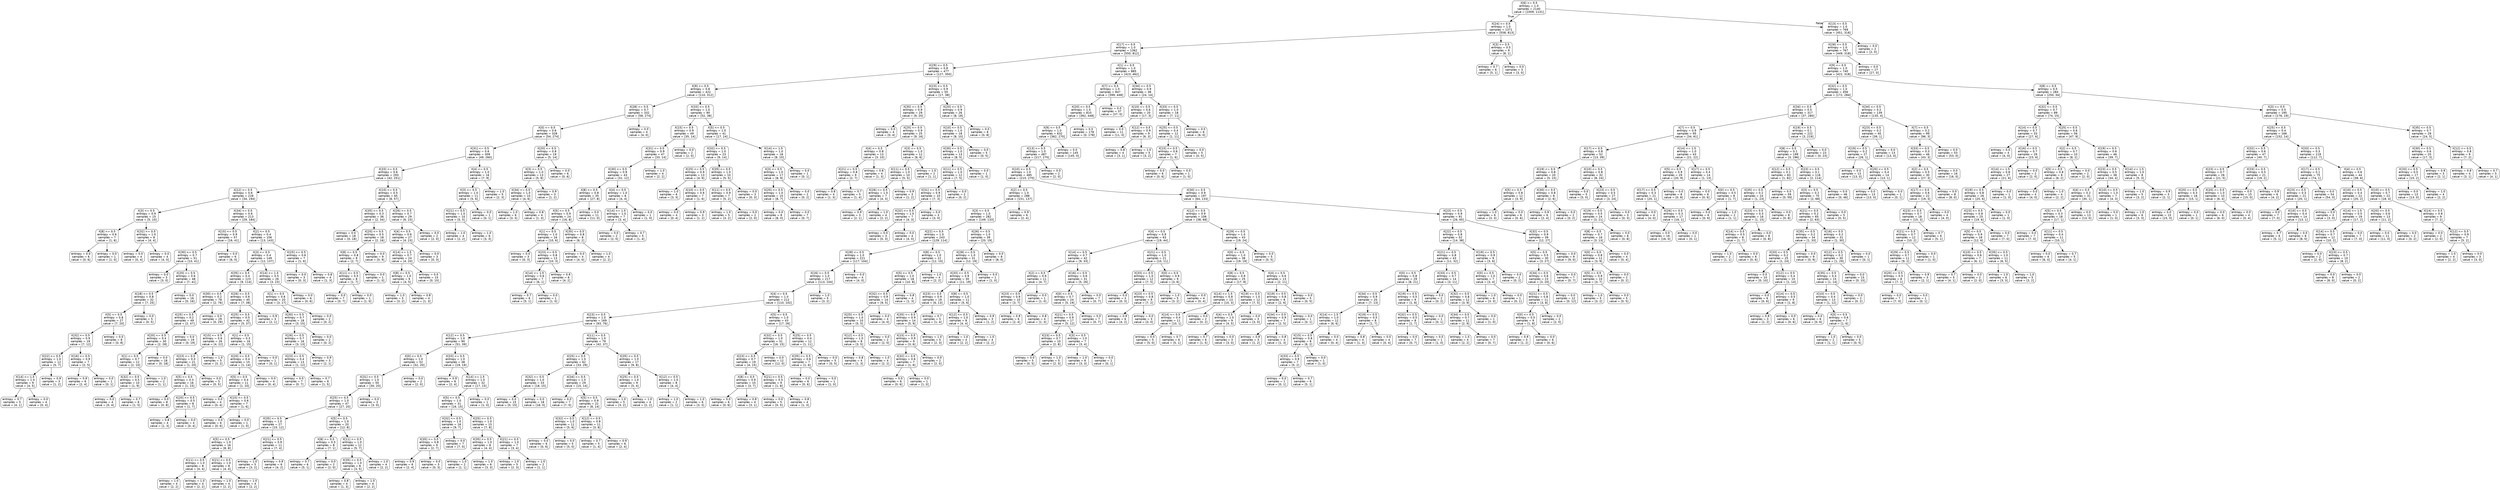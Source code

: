 digraph Tree {
node [shape=box, style="rounded", color="black", fontname=helvetica] ;
edge [fontname=helvetica] ;
0 [label="X[6] <= 0.5\nentropy = 1.0\nsamples = 2140\nvalue = [1009, 1131]"] ;
1 [label="X[24] <= 0.5\nentropy = 1.0\nsamples = 1371\nvalue = [558, 813]"] ;
0 -> 1 [labeldistance=2.5, labelangle=45, headlabel="True"] ;
2 [label="X[17] <= 0.5\nentropy = 1.0\nsamples = 1362\nvalue = [550, 812]"] ;
1 -> 2 ;
3 [label="X[29] <= 0.5\nentropy = 0.8\nsamples = 477\nvalue = [127, 350]"] ;
2 -> 3 ;
4 [label="X[9] <= 0.5\nentropy = 0.8\nsamples = 422\nvalue = [110, 312]"] ;
3 -> 4 ;
5 [label="X[28] <= 0.5\nentropy = 0.7\nsamples = 332\nvalue = [58, 274]"] ;
4 -> 5 ;
6 [label="X[0] <= 0.5\nentropy = 0.6\nsamples = 328\nvalue = [54, 274]"] ;
5 -> 6 ;
7 [label="X[31] <= 0.5\nentropy = 0.6\nsamples = 309\nvalue = [49, 260]"] ;
6 -> 7 ;
8 [label="X[33] <= 0.5\nentropy = 0.6\nsamples = 293\nvalue = [42, 251]"] ;
7 -> 8 ;
9 [label="X[12] <= 0.5\nentropy = 0.6\nsamples = 228\nvalue = [34, 194]"] ;
8 -> 9 ;
10 [label="X[3] <= 0.5\nentropy = 0.9\nsamples = 15\nvalue = [5, 10]"] ;
9 -> 10 ;
11 [label="X[8] <= 0.5\nentropy = 0.6\nsamples = 7\nvalue = [1, 6]"] ;
10 -> 11 ;
12 [label="entropy = 0.0\nsamples = 6\nvalue = [0, 6]"] ;
11 -> 12 ;
13 [label="entropy = 0.0\nsamples = 1\nvalue = [1, 0]"] ;
11 -> 13 ;
14 [label="X[32] <= 0.5\nentropy = 1.0\nsamples = 8\nvalue = [4, 4]"] ;
10 -> 14 ;
15 [label="entropy = 0.0\nsamples = 4\nvalue = [0, 4]"] ;
14 -> 15 ;
16 [label="entropy = 0.0\nsamples = 4\nvalue = [4, 0]"] ;
14 -> 16 ;
17 [label="X[34] <= 0.5\nentropy = 0.6\nsamples = 213\nvalue = [29, 184]"] ;
9 -> 17 ;
18 [label="X[15] <= 0.5\nentropy = 0.9\nsamples = 57\nvalue = [16, 41]"] ;
17 -> 18 ;
19 [label="X[30] <= 0.5\nentropy = 0.7\nsamples = 51\nvalue = [10, 41]"] ;
18 -> 19 ;
20 [label="entropy = 0.0\nsamples = 3\nvalue = [3, 0]"] ;
19 -> 20 ;
21 [label="X[20] <= 0.5\nentropy = 0.6\nsamples = 48\nvalue = [7, 41]"] ;
19 -> 21 ;
22 [label="X[18] <= 0.5\nentropy = 0.8\nsamples = 32\nvalue = [7, 25]"] ;
21 -> 22 ;
23 [label="X[5] <= 0.5\nentropy = 0.8\nsamples = 27\nvalue = [7, 20]"] ;
22 -> 23 ;
24 [label="X[32] <= 0.5\nentropy = 0.9\nsamples = 19\nvalue = [7, 12]"] ;
23 -> 24 ;
25 [label="X[22] <= 0.5\nentropy = 1.0\nsamples = 12\nvalue = [5, 7]"] ;
24 -> 25 ;
26 [label="X[14] <= 1.5\nentropy = 1.0\nsamples = 9\nvalue = [4, 5]"] ;
25 -> 26 ;
27 [label="entropy = 0.7\nsamples = 5\nvalue = [4, 1]"] ;
26 -> 27 ;
28 [label="entropy = 0.0\nsamples = 4\nvalue = [0, 4]"] ;
26 -> 28 ;
29 [label="entropy = 0.9\nsamples = 3\nvalue = [1, 2]"] ;
25 -> 29 ;
30 [label="X[16] <= 0.5\nentropy = 0.9\nsamples = 7\nvalue = [2, 5]"] ;
24 -> 30 ;
31 [label="entropy = 0.9\nsamples = 6\nvalue = [2, 4]"] ;
30 -> 31 ;
32 [label="entropy = 0.0\nsamples = 1\nvalue = [0, 1]"] ;
30 -> 32 ;
33 [label="entropy = 0.0\nsamples = 8\nvalue = [0, 8]"] ;
23 -> 33 ;
34 [label="entropy = 0.0\nsamples = 5\nvalue = [0, 5]"] ;
22 -> 34 ;
35 [label="entropy = 0.0\nsamples = 16\nvalue = [0, 16]"] ;
21 -> 35 ;
36 [label="entropy = 0.0\nsamples = 6\nvalue = [6, 0]"] ;
18 -> 36 ;
37 [label="X[2] <= 0.5\nentropy = 0.4\nsamples = 156\nvalue = [13, 143]"] ;
17 -> 37 ;
38 [label="X[3] <= 0.5\nentropy = 0.4\nsamples = 149\nvalue = [12, 137]"] ;
37 -> 38 ;
39 [label="X[35] <= 0.5\nentropy = 0.4\nsamples = 123\nvalue = [9, 114]"] ;
38 -> 39 ;
40 [label="X[30] <= 0.5\nentropy = 0.2\nsamples = 78\nvalue = [2, 76]"] ;
39 -> 40 ;
41 [label="X[25] <= 0.5\nentropy = 0.2\nsamples = 49\nvalue = [2, 47]"] ;
40 -> 41 ;
42 [label="X[20] <= 0.5\nentropy = 0.4\nsamples = 30\nvalue = [2, 28]"] ;
41 -> 42 ;
43 [label="X[1] <= 0.5\nentropy = 0.7\nsamples = 12\nvalue = [2, 10]"] ;
42 -> 43 ;
44 [label="X[32] <= 0.5\nentropy = 0.5\nsamples = 10\nvalue = [1, 9]"] ;
43 -> 44 ;
45 [label="entropy = 0.0\nsamples = 4\nvalue = [0, 4]"] ;
44 -> 45 ;
46 [label="entropy = 0.7\nsamples = 6\nvalue = [1, 5]"] ;
44 -> 46 ;
47 [label="entropy = 1.0\nsamples = 2\nvalue = [1, 1]"] ;
43 -> 47 ;
48 [label="entropy = 0.0\nsamples = 18\nvalue = [0, 18]"] ;
42 -> 48 ;
49 [label="entropy = 0.0\nsamples = 19\nvalue = [0, 19]"] ;
41 -> 49 ;
50 [label="entropy = 0.0\nsamples = 29\nvalue = [0, 29]"] ;
40 -> 50 ;
51 [label="X[26] <= 0.5\nentropy = 0.6\nsamples = 45\nvalue = [7, 38]"] ;
39 -> 51 ;
52 [label="X[25] <= 0.5\nentropy = 0.5\nsamples = 42\nvalue = [5, 37]"] ;
51 -> 52 ;
53 [label="X[15] <= 0.5\nentropy = 0.6\nsamples = 26\nvalue = [4, 22]"] ;
52 -> 53 ;
54 [label="X[23] <= 0.5\nentropy = 0.3\nsamples = 21\nvalue = [1, 20]"] ;
53 -> 54 ;
55 [label="X[5] <= 0.5\nentropy = 0.3\nsamples = 16\nvalue = [1, 15]"] ;
54 -> 55 ;
56 [label="entropy = 0.0\nsamples = 8\nvalue = [0, 8]"] ;
55 -> 56 ;
57 [label="X[20] <= 0.5\nentropy = 0.5\nsamples = 8\nvalue = [1, 7]"] ;
55 -> 57 ;
58 [label="entropy = 0.8\nsamples = 4\nvalue = [1, 3]"] ;
57 -> 58 ;
59 [label="entropy = 0.0\nsamples = 4\nvalue = [0, 4]"] ;
57 -> 59 ;
60 [label="entropy = 0.0\nsamples = 5\nvalue = [0, 5]"] ;
54 -> 60 ;
61 [label="entropy = 1.0\nsamples = 5\nvalue = [3, 2]"] ;
53 -> 61 ;
62 [label="X[1] <= 0.5\nentropy = 0.3\nsamples = 16\nvalue = [1, 15]"] ;
52 -> 62 ;
63 [label="X[20] <= 0.5\nentropy = 0.4\nsamples = 15\nvalue = [1, 14]"] ;
62 -> 63 ;
64 [label="X[5] <= 0.5\nentropy = 0.4\nsamples = 11\nvalue = [1, 10]"] ;
63 -> 64 ;
65 [label="entropy = 0.0\nsamples = 4\nvalue = [0, 4]"] ;
64 -> 65 ;
66 [label="X[15] <= 0.5\nentropy = 0.6\nsamples = 7\nvalue = [1, 6]"] ;
64 -> 66 ;
67 [label="entropy = 0.0\nsamples = 6\nvalue = [0, 6]"] ;
66 -> 67 ;
68 [label="entropy = 0.0\nsamples = 1\nvalue = [1, 0]"] ;
66 -> 68 ;
69 [label="entropy = 0.0\nsamples = 4\nvalue = [0, 4]"] ;
63 -> 69 ;
70 [label="entropy = 0.0\nsamples = 1\nvalue = [0, 1]"] ;
62 -> 70 ;
71 [label="entropy = 0.9\nsamples = 3\nvalue = [2, 1]"] ;
51 -> 71 ;
72 [label="X[14] <= 1.5\nentropy = 0.5\nsamples = 26\nvalue = [3, 23]"] ;
38 -> 72 ;
73 [label="X[1] <= 0.5\nentropy = 0.6\nsamples = 20\nvalue = [3, 17]"] ;
72 -> 73 ;
74 [label="X[30] <= 0.5\nentropy = 0.7\nsamples = 18\nvalue = [3, 15]"] ;
73 -> 74 ;
75 [label="X[26] <= 0.5\nentropy = 0.7\nsamples = 16\nvalue = [3, 13]"] ;
74 -> 75 ;
76 [label="X[23] <= 0.5\nentropy = 0.4\nsamples = 13\nvalue = [1, 12]"] ;
75 -> 76 ;
77 [label="entropy = 0.0\nsamples = 7\nvalue = [0, 7]"] ;
76 -> 77 ;
78 [label="entropy = 0.7\nsamples = 6\nvalue = [1, 5]"] ;
76 -> 78 ;
79 [label="entropy = 0.9\nsamples = 3\nvalue = [2, 1]"] ;
75 -> 79 ;
80 [label="entropy = 0.0\nsamples = 2\nvalue = [0, 2]"] ;
74 -> 80 ;
81 [label="entropy = 0.0\nsamples = 2\nvalue = [0, 2]"] ;
73 -> 81 ;
82 [label="entropy = 0.0\nsamples = 6\nvalue = [0, 6]"] ;
72 -> 82 ;
83 [label="X[25] <= 0.5\nentropy = 0.6\nsamples = 7\nvalue = [1, 6]"] ;
37 -> 83 ;
84 [label="entropy = 0.0\nsamples = 3\nvalue = [0, 3]"] ;
83 -> 84 ;
85 [label="entropy = 0.8\nsamples = 4\nvalue = [1, 3]"] ;
83 -> 85 ;
86 [label="X[10] <= 0.5\nentropy = 0.5\nsamples = 65\nvalue = [8, 57]"] ;
8 -> 86 ;
87 [label="X[35] <= 0.5\nentropy = 0.3\nsamples = 36\nvalue = [2, 34]"] ;
86 -> 87 ;
88 [label="entropy = 0.0\nsamples = 18\nvalue = [0, 18]"] ;
87 -> 88 ;
89 [label="X[20] <= 0.5\nentropy = 0.5\nsamples = 18\nvalue = [2, 16]"] ;
87 -> 89 ;
90 [label="X[8] <= 0.5\nentropy = 0.8\nsamples = 9\nvalue = [2, 7]"] ;
89 -> 90 ;
91 [label="X[11] <= 0.5\nentropy = 0.5\nsamples = 8\nvalue = [1, 7]"] ;
90 -> 91 ;
92 [label="entropy = 0.0\nsamples = 7\nvalue = [0, 7]"] ;
91 -> 92 ;
93 [label="entropy = 0.0\nsamples = 1\nvalue = [1, 0]"] ;
91 -> 93 ;
94 [label="entropy = 0.0\nsamples = 1\nvalue = [1, 0]"] ;
90 -> 94 ;
95 [label="entropy = 0.0\nsamples = 9\nvalue = [0, 9]"] ;
89 -> 95 ;
96 [label="X[26] <= 0.5\nentropy = 0.7\nsamples = 29\nvalue = [6, 23]"] ;
86 -> 96 ;
97 [label="X[4] <= 0.5\nentropy = 0.6\nsamples = 27\nvalue = [4, 23]"] ;
96 -> 97 ;
98 [label="X[14] <= 1.5\nentropy = 0.7\nsamples = 24\nvalue = [4, 20]"] ;
97 -> 98 ;
99 [label="X[8] <= 0.5\nentropy = 1.0\nsamples = 9\nvalue = [4, 5]"] ;
98 -> 99 ;
100 [label="entropy = 1.0\nsamples = 5\nvalue = [3, 2]"] ;
99 -> 100 ;
101 [label="entropy = 0.8\nsamples = 4\nvalue = [1, 3]"] ;
99 -> 101 ;
102 [label="entropy = 0.0\nsamples = 15\nvalue = [0, 15]"] ;
98 -> 102 ;
103 [label="entropy = 0.0\nsamples = 3\nvalue = [0, 3]"] ;
97 -> 103 ;
104 [label="entropy = 0.0\nsamples = 2\nvalue = [2, 0]"] ;
96 -> 104 ;
105 [label="X[4] <= 0.5\nentropy = 1.0\nsamples = 16\nvalue = [7, 9]"] ;
7 -> 105 ;
106 [label="X[3] <= 0.5\nentropy = 1.0\nsamples = 11\nvalue = [5, 6]"] ;
105 -> 106 ;
107 [label="X[21] <= 0.5\nentropy = 1.0\nsamples = 10\nvalue = [5, 5]"] ;
106 -> 107 ;
108 [label="entropy = 1.0\nsamples = 4\nvalue = [2, 2]"] ;
107 -> 108 ;
109 [label="entropy = 1.0\nsamples = 6\nvalue = [3, 3]"] ;
107 -> 109 ;
110 [label="entropy = 0.0\nsamples = 1\nvalue = [0, 1]"] ;
106 -> 110 ;
111 [label="entropy = 1.0\nsamples = 5\nvalue = [2, 3]"] ;
105 -> 111 ;
112 [label="X[20] <= 0.5\nentropy = 0.8\nsamples = 19\nvalue = [5, 14]"] ;
6 -> 112 ;
113 [label="X[3] <= 0.5\nentropy = 1.0\nsamples = 13\nvalue = [5, 8]"] ;
112 -> 113 ;
114 [label="X[34] <= 0.5\nentropy = 1.0\nsamples = 10\nvalue = [4, 6]"] ;
113 -> 114 ;
115 [label="entropy = 1.0\nsamples = 6\nvalue = [3, 3]"] ;
114 -> 115 ;
116 [label="entropy = 0.8\nsamples = 4\nvalue = [1, 3]"] ;
114 -> 116 ;
117 [label="entropy = 0.9\nsamples = 3\nvalue = [1, 2]"] ;
113 -> 117 ;
118 [label="entropy = 0.0\nsamples = 6\nvalue = [0, 6]"] ;
112 -> 118 ;
119 [label="entropy = 0.0\nsamples = 4\nvalue = [4, 0]"] ;
5 -> 119 ;
120 [label="X[33] <= 0.5\nentropy = 1.0\nsamples = 90\nvalue = [52, 38]"] ;
4 -> 120 ;
121 [label="X[15] <= 0.5\nentropy = 0.9\nsamples = 49\nvalue = [35, 14]"] ;
120 -> 121 ;
122 [label="X[31] <= 0.5\nentropy = 0.9\nsamples = 47\nvalue = [33, 14]"] ;
121 -> 122 ;
123 [label="X[30] <= 0.5\nentropy = 0.9\nsamples = 43\nvalue = [31, 12]"] ;
122 -> 123 ;
124 [label="X[8] <= 0.5\nentropy = 0.8\nsamples = 35\nvalue = [27, 8]"] ;
123 -> 124 ;
125 [label="X[5] <= 0.5\nentropy = 0.9\nsamples = 24\nvalue = [16, 8]"] ;
124 -> 125 ;
126 [label="X[1] <= 0.5\nentropy = 1.0\nsamples = 16\nvalue = [10, 6]"] ;
125 -> 126 ;
127 [label="entropy = 0.0\nsamples = 3\nvalue = [0, 3]"] ;
126 -> 127 ;
128 [label="X[23] <= 0.5\nentropy = 0.8\nsamples = 13\nvalue = [10, 3]"] ;
126 -> 128 ;
129 [label="X[14] <= 1.5\nentropy = 0.6\nsamples = 7\nvalue = [6, 1]"] ;
128 -> 129 ;
130 [label="entropy = 0.7\nsamples = 6\nvalue = [5, 1]"] ;
129 -> 130 ;
131 [label="entropy = 0.0\nsamples = 1\nvalue = [1, 0]"] ;
129 -> 131 ;
132 [label="entropy = 0.9\nsamples = 6\nvalue = [4, 2]"] ;
128 -> 132 ;
133 [label="X[35] <= 0.5\nentropy = 0.8\nsamples = 8\nvalue = [6, 2]"] ;
125 -> 133 ;
134 [label="entropy = 0.0\nsamples = 4\nvalue = [4, 0]"] ;
133 -> 134 ;
135 [label="entropy = 1.0\nsamples = 4\nvalue = [2, 2]"] ;
133 -> 135 ;
136 [label="entropy = 0.0\nsamples = 11\nvalue = [11, 0]"] ;
124 -> 136 ;
137 [label="X[4] <= 0.5\nentropy = 1.0\nsamples = 8\nvalue = [4, 4]"] ;
123 -> 137 ;
138 [label="X[14] <= 1.5\nentropy = 1.0\nsamples = 7\nvalue = [3, 4]"] ;
137 -> 138 ;
139 [label="entropy = 0.0\nsamples = 2\nvalue = [2, 0]"] ;
138 -> 139 ;
140 [label="entropy = 0.7\nsamples = 5\nvalue = [1, 4]"] ;
138 -> 140 ;
141 [label="entropy = 0.0\nsamples = 1\nvalue = [1, 0]"] ;
137 -> 141 ;
142 [label="entropy = 1.0\nsamples = 4\nvalue = [2, 2]"] ;
122 -> 142 ;
143 [label="entropy = 0.0\nsamples = 2\nvalue = [2, 0]"] ;
121 -> 143 ;
144 [label="X[5] <= 0.5\nentropy = 1.0\nsamples = 41\nvalue = [17, 24]"] ;
120 -> 144 ;
145 [label="X[32] <= 0.5\nentropy = 1.0\nsamples = 23\nvalue = [9, 14]"] ;
144 -> 145 ;
146 [label="X[25] <= 0.5\nentropy = 0.9\nsamples = 13\nvalue = [4, 9]"] ;
145 -> 146 ;
147 [label="entropy = 1.0\nsamples = 6\nvalue = [3, 3]"] ;
146 -> 147 ;
148 [label="X[10] <= 0.5\nentropy = 0.6\nsamples = 7\nvalue = [1, 6]"] ;
146 -> 148 ;
149 [label="entropy = 0.0\nsamples = 4\nvalue = [0, 4]"] ;
148 -> 149 ;
150 [label="entropy = 0.9\nsamples = 3\nvalue = [1, 2]"] ;
148 -> 150 ;
151 [label="X[35] <= 0.5\nentropy = 1.0\nsamples = 10\nvalue = [5, 5]"] ;
145 -> 151 ;
152 [label="X[11] <= 0.5\nentropy = 0.9\nsamples = 7\nvalue = [5, 2]"] ;
151 -> 152 ;
153 [label="entropy = 1.0\nsamples = 5\nvalue = [3, 2]"] ;
152 -> 153 ;
154 [label="entropy = 0.0\nsamples = 2\nvalue = [2, 0]"] ;
152 -> 154 ;
155 [label="entropy = 0.0\nsamples = 3\nvalue = [0, 3]"] ;
151 -> 155 ;
156 [label="X[14] <= 1.5\nentropy = 1.0\nsamples = 18\nvalue = [8, 10]"] ;
144 -> 156 ;
157 [label="X[3] <= 0.5\nentropy = 1.0\nsamples = 17\nvalue = [8, 9]"] ;
156 -> 157 ;
158 [label="X[20] <= 0.5\nentropy = 1.0\nsamples = 15\nvalue = [8, 7]"] ;
157 -> 158 ;
159 [label="entropy = 0.0\nsamples = 8\nvalue = [8, 0]"] ;
158 -> 159 ;
160 [label="entropy = 0.0\nsamples = 7\nvalue = [0, 7]"] ;
158 -> 160 ;
161 [label="entropy = 0.0\nsamples = 2\nvalue = [0, 2]"] ;
157 -> 161 ;
162 [label="entropy = 0.0\nsamples = 1\nvalue = [0, 1]"] ;
156 -> 162 ;
163 [label="X[23] <= 0.5\nentropy = 0.9\nsamples = 55\nvalue = [17, 38]"] ;
3 -> 163 ;
164 [label="X[35] <= 0.5\nentropy = 0.9\nsamples = 29\nvalue = [9, 20]"] ;
163 -> 164 ;
165 [label="entropy = 0.0\nsamples = 4\nvalue = [0, 4]"] ;
164 -> 165 ;
166 [label="X[25] <= 0.5\nentropy = 0.9\nsamples = 25\nvalue = [9, 16]"] ;
164 -> 166 ;
167 [label="X[4] <= 0.5\nentropy = 0.8\nsamples = 13\nvalue = [3, 10]"] ;
166 -> 167 ;
168 [label="X[21] <= 0.5\nentropy = 0.8\nsamples = 9\nvalue = [2, 7]"] ;
167 -> 168 ;
169 [label="entropy = 0.8\nsamples = 4\nvalue = [1, 3]"] ;
168 -> 169 ;
170 [label="entropy = 0.7\nsamples = 5\nvalue = [1, 4]"] ;
168 -> 170 ;
171 [label="entropy = 0.8\nsamples = 4\nvalue = [1, 3]"] ;
167 -> 171 ;
172 [label="X[3] <= 0.5\nentropy = 1.0\nsamples = 12\nvalue = [6, 6]"] ;
166 -> 172 ;
173 [label="X[11] <= 0.5\nentropy = 1.0\nsamples = 10\nvalue = [5, 5]"] ;
172 -> 173 ;
174 [label="X[26] <= 0.5\nentropy = 1.0\nsamples = 7\nvalue = [4, 3]"] ;
173 -> 174 ;
175 [label="entropy = 0.9\nsamples = 3\nvalue = [2, 1]"] ;
174 -> 175 ;
176 [label="entropy = 1.0\nsamples = 4\nvalue = [2, 2]"] ;
174 -> 176 ;
177 [label="entropy = 0.9\nsamples = 3\nvalue = [1, 2]"] ;
173 -> 177 ;
178 [label="entropy = 1.0\nsamples = 2\nvalue = [1, 1]"] ;
172 -> 178 ;
179 [label="X[20] <= 0.5\nentropy = 0.9\nsamples = 26\nvalue = [8, 18]"] ;
163 -> 179 ;
180 [label="X[10] <= 0.5\nentropy = 1.0\nsamples = 18\nvalue = [8, 10]"] ;
179 -> 180 ;
181 [label="X[30] <= 0.5\nentropy = 1.0\nsamples = 13\nvalue = [8, 5]"] ;
180 -> 181 ;
182 [label="X[11] <= 0.5\nentropy = 1.0\nsamples = 12\nvalue = [7, 5]"] ;
181 -> 182 ;
183 [label="X[31] <= 0.5\nentropy = 0.9\nsamples = 10\nvalue = [7, 3]"] ;
182 -> 183 ;
184 [label="X[32] <= 0.5\nentropy = 1.0\nsamples = 7\nvalue = [4, 3]"] ;
183 -> 184 ;
185 [label="entropy = 0.0\nsamples = 3\nvalue = [0, 3]"] ;
184 -> 185 ;
186 [label="entropy = 0.0\nsamples = 4\nvalue = [4, 0]"] ;
184 -> 186 ;
187 [label="entropy = 0.0\nsamples = 3\nvalue = [3, 0]"] ;
183 -> 187 ;
188 [label="entropy = 0.0\nsamples = 2\nvalue = [0, 2]"] ;
182 -> 188 ;
189 [label="entropy = 0.0\nsamples = 1\nvalue = [1, 0]"] ;
181 -> 189 ;
190 [label="entropy = 0.0\nsamples = 5\nvalue = [0, 5]"] ;
180 -> 190 ;
191 [label="entropy = 0.0\nsamples = 8\nvalue = [0, 8]"] ;
179 -> 191 ;
192 [label="X[1] <= 0.5\nentropy = 1.0\nsamples = 885\nvalue = [423, 462]"] ;
2 -> 192 ;
193 [label="X[7] <= 0.5\nentropy = 1.0\nsamples = 847\nvalue = [399, 448]"] ;
192 -> 193 ;
194 [label="X[20] <= 0.5\nentropy = 1.0\nsamples = 810\nvalue = [362, 448]"] ;
193 -> 194 ;
195 [label="X[9] <= 0.5\nentropy = 1.0\nsamples = 632\nvalue = [362, 270]"] ;
194 -> 195 ;
196 [label="X[13] <= 0.5\nentropy = 1.0\nsamples = 487\nvalue = [217, 270]"] ;
195 -> 196 ;
197 [label="X[10] <= 0.5\nentropy = 1.0\nsamples = 485\nvalue = [215, 270]"] ;
196 -> 197 ;
198 [label="X[2] <= 0.5\nentropy = 1.0\nsamples = 288\nvalue = [151, 137]"] ;
197 -> 198 ;
199 [label="X[3] <= 0.5\nentropy = 1.0\nsamples = 282\nvalue = [149, 133]"] ;
198 -> 199 ;
200 [label="X[22] <= 0.5\nentropy = 1.0\nsamples = 243\nvalue = [129, 114]"] ;
199 -> 200 ;
201 [label="X[28] <= 0.5\nentropy = 1.0\nsamples = 221\nvalue = [117, 104]"] ;
200 -> 201 ;
202 [label="X[16] <= 0.5\nentropy = 1.0\nsamples = 217\nvalue = [113, 104]"] ;
201 -> 202 ;
203 [label="X[4] <= 0.5\nentropy = 1.0\nsamples = 212\nvalue = [110, 102]"] ;
202 -> 203 ;
204 [label="X[23] <= 0.5\nentropy = 1.0\nsamples = 169\nvalue = [93, 76]"] ;
203 -> 204 ;
205 [label="X[12] <= 0.5\nentropy = 1.0\nsamples = 90\nvalue = [51, 39]"] ;
204 -> 205 ;
206 [label="X[0] <= 0.5\nentropy = 1.0\nsamples = 52\nvalue = [32, 20]"] ;
205 -> 206 ;
207 [label="X[31] <= 0.5\nentropy = 1.0\nsamples = 50\nvalue = [30, 20]"] ;
206 -> 207 ;
208 [label="X[25] <= 0.5\nentropy = 1.0\nsamples = 47\nvalue = [27, 20]"] ;
207 -> 208 ;
209 [label="X[35] <= 0.5\nentropy = 1.0\nsamples = 27\nvalue = [15, 12]"] ;
208 -> 209 ;
210 [label="X[5] <= 0.5\nentropy = 1.0\nsamples = 16\nvalue = [8, 8]"] ;
209 -> 210 ;
211 [label="X[11] <= 0.5\nentropy = 1.0\nsamples = 8\nvalue = [4, 4]"] ;
210 -> 211 ;
212 [label="entropy = 1.0\nsamples = 4\nvalue = [2, 2]"] ;
211 -> 212 ;
213 [label="entropy = 1.0\nsamples = 4\nvalue = [2, 2]"] ;
211 -> 213 ;
214 [label="X[21] <= 0.5\nentropy = 1.0\nsamples = 8\nvalue = [4, 4]"] ;
210 -> 214 ;
215 [label="entropy = 1.0\nsamples = 4\nvalue = [2, 2]"] ;
214 -> 215 ;
216 [label="entropy = 1.0\nsamples = 4\nvalue = [2, 2]"] ;
214 -> 216 ;
217 [label="X[21] <= 0.5\nentropy = 0.9\nsamples = 11\nvalue = [7, 4]"] ;
209 -> 217 ;
218 [label="entropy = 1.0\nsamples = 5\nvalue = [3, 2]"] ;
217 -> 218 ;
219 [label="entropy = 0.9\nsamples = 6\nvalue = [4, 2]"] ;
217 -> 219 ;
220 [label="X[5] <= 0.5\nentropy = 1.0\nsamples = 20\nvalue = [12, 8]"] ;
208 -> 220 ;
221 [label="X[8] <= 0.5\nentropy = 0.5\nsamples = 8\nvalue = [7, 1]"] ;
220 -> 221 ;
222 [label="entropy = 0.7\nsamples = 6\nvalue = [5, 1]"] ;
221 -> 222 ;
223 [label="entropy = 0.0\nsamples = 2\nvalue = [2, 0]"] ;
221 -> 223 ;
224 [label="X[11] <= 0.5\nentropy = 1.0\nsamples = 12\nvalue = [5, 7]"] ;
220 -> 224 ;
225 [label="X[35] <= 0.5\nentropy = 1.0\nsamples = 8\nvalue = [3, 5]"] ;
224 -> 225 ;
226 [label="entropy = 0.8\nsamples = 4\nvalue = [1, 3]"] ;
225 -> 226 ;
227 [label="entropy = 1.0\nsamples = 4\nvalue = [2, 2]"] ;
225 -> 227 ;
228 [label="entropy = 1.0\nsamples = 4\nvalue = [2, 2]"] ;
224 -> 228 ;
229 [label="entropy = 0.0\nsamples = 3\nvalue = [3, 0]"] ;
207 -> 229 ;
230 [label="entropy = 0.0\nsamples = 2\nvalue = [2, 0]"] ;
206 -> 230 ;
231 [label="X[33] <= 0.5\nentropy = 1.0\nsamples = 38\nvalue = [19, 19]"] ;
205 -> 231 ;
232 [label="entropy = 0.9\nsamples = 6\nvalue = [2, 4]"] ;
231 -> 232 ;
233 [label="X[14] <= 1.5\nentropy = 1.0\nsamples = 32\nvalue = [17, 15]"] ;
231 -> 233 ;
234 [label="X[5] <= 0.5\nentropy = 1.0\nsamples = 31\nvalue = [16, 15]"] ;
233 -> 234 ;
235 [label="X[32] <= 0.5\nentropy = 1.0\nsamples = 16\nvalue = [9, 7]"] ;
234 -> 235 ;
236 [label="X[35] <= 0.5\nentropy = 0.8\nsamples = 9\nvalue = [2, 7]"] ;
235 -> 236 ;
237 [label="entropy = 0.9\nsamples = 6\nvalue = [2, 4]"] ;
236 -> 237 ;
238 [label="entropy = 0.0\nsamples = 3\nvalue = [0, 3]"] ;
236 -> 238 ;
239 [label="entropy = 0.0\nsamples = 7\nvalue = [7, 0]"] ;
235 -> 239 ;
240 [label="X[25] <= 0.5\nentropy = 1.0\nsamples = 15\nvalue = [7, 8]"] ;
234 -> 240 ;
241 [label="X[35] <= 0.5\nentropy = 1.0\nsamples = 8\nvalue = [4, 4]"] ;
240 -> 241 ;
242 [label="entropy = 1.0\nsamples = 2\nvalue = [1, 1]"] ;
241 -> 242 ;
243 [label="entropy = 1.0\nsamples = 6\nvalue = [3, 3]"] ;
241 -> 243 ;
244 [label="X[21] <= 0.5\nentropy = 1.0\nsamples = 7\nvalue = [3, 4]"] ;
240 -> 244 ;
245 [label="entropy = 1.0\nsamples = 5\nvalue = [2, 3]"] ;
244 -> 245 ;
246 [label="entropy = 1.0\nsamples = 2\nvalue = [1, 1]"] ;
244 -> 246 ;
247 [label="entropy = 0.0\nsamples = 1\nvalue = [1, 0]"] ;
233 -> 247 ;
248 [label="X[11] <= 0.5\nentropy = 1.0\nsamples = 79\nvalue = [42, 37]"] ;
204 -> 248 ;
249 [label="X[25] <= 0.5\nentropy = 1.0\nsamples = 62\nvalue = [33, 29]"] ;
248 -> 249 ;
250 [label="X[32] <= 0.5\nentropy = 1.0\nsamples = 33\nvalue = [18, 15]"] ;
249 -> 250 ;
251 [label="entropy = 0.0\nsamples = 15\nvalue = [0, 15]"] ;
250 -> 251 ;
252 [label="entropy = 0.0\nsamples = 18\nvalue = [18, 0]"] ;
250 -> 252 ;
253 [label="X[34] <= 0.5\nentropy = 1.0\nsamples = 29\nvalue = [15, 14]"] ;
249 -> 253 ;
254 [label="entropy = 0.0\nsamples = 7\nvalue = [7, 0]"] ;
253 -> 254 ;
255 [label="X[5] <= 0.5\nentropy = 0.9\nsamples = 22\nvalue = [8, 14]"] ;
253 -> 255 ;
256 [label="X[32] <= 0.5\nentropy = 1.0\nsamples = 11\nvalue = [5, 6]"] ;
255 -> 256 ;
257 [label="entropy = 0.0\nsamples = 6\nvalue = [0, 6]"] ;
256 -> 257 ;
258 [label="entropy = 0.0\nsamples = 5\nvalue = [5, 0]"] ;
256 -> 258 ;
259 [label="X[12] <= 0.5\nentropy = 0.8\nsamples = 11\nvalue = [3, 8]"] ;
255 -> 259 ;
260 [label="entropy = 0.7\nsamples = 5\nvalue = [1, 4]"] ;
259 -> 260 ;
261 [label="entropy = 0.9\nsamples = 6\nvalue = [2, 4]"] ;
259 -> 261 ;
262 [label="X[35] <= 0.5\nentropy = 1.0\nsamples = 17\nvalue = [9, 8]"] ;
248 -> 262 ;
263 [label="X[25] <= 0.5\nentropy = 1.0\nsamples = 9\nvalue = [5, 4]"] ;
262 -> 263 ;
264 [label="entropy = 1.0\nsamples = 5\nvalue = [3, 2]"] ;
263 -> 264 ;
265 [label="entropy = 1.0\nsamples = 4\nvalue = [2, 2]"] ;
263 -> 265 ;
266 [label="X[12] <= 0.5\nentropy = 1.0\nsamples = 8\nvalue = [4, 4]"] ;
262 -> 266 ;
267 [label="entropy = 1.0\nsamples = 2\nvalue = [1, 1]"] ;
266 -> 267 ;
268 [label="entropy = 1.0\nsamples = 6\nvalue = [3, 3]"] ;
266 -> 268 ;
269 [label="X[5] <= 0.5\nentropy = 1.0\nsamples = 43\nvalue = [17, 26]"] ;
203 -> 269 ;
270 [label="X[32] <= 0.5\nentropy = 1.0\nsamples = 31\nvalue = [16, 15]"] ;
269 -> 270 ;
271 [label="X[23] <= 0.5\nentropy = 0.7\nsamples = 19\nvalue = [4, 15]"] ;
270 -> 271 ;
272 [label="X[8] <= 0.5\nentropy = 0.9\nsamples = 10\nvalue = [3, 7]"] ;
271 -> 272 ;
273 [label="entropy = 0.0\nsamples = 6\nvalue = [0, 6]"] ;
272 -> 273 ;
274 [label="entropy = 0.8\nsamples = 4\nvalue = [3, 1]"] ;
272 -> 274 ;
275 [label="X[21] <= 0.5\nentropy = 0.5\nsamples = 9\nvalue = [1, 8]"] ;
271 -> 275 ;
276 [label="entropy = 0.0\nsamples = 5\nvalue = [0, 5]"] ;
275 -> 276 ;
277 [label="entropy = 0.8\nsamples = 4\nvalue = [1, 3]"] ;
275 -> 277 ;
278 [label="entropy = 0.0\nsamples = 12\nvalue = [12, 0]"] ;
270 -> 278 ;
279 [label="X[25] <= 0.5\nentropy = 0.4\nsamples = 12\nvalue = [1, 11]"] ;
269 -> 279 ;
280 [label="X[35] <= 0.5\nentropy = 0.6\nsamples = 7\nvalue = [1, 6]"] ;
279 -> 280 ;
281 [label="entropy = 0.0\nsamples = 6\nvalue = [0, 6]"] ;
280 -> 281 ;
282 [label="entropy = 0.0\nsamples = 1\nvalue = [1, 0]"] ;
280 -> 282 ;
283 [label="entropy = 0.0\nsamples = 5\nvalue = [0, 5]"] ;
279 -> 283 ;
284 [label="entropy = 1.0\nsamples = 5\nvalue = [3, 2]"] ;
202 -> 284 ;
285 [label="entropy = 0.0\nsamples = 4\nvalue = [4, 0]"] ;
201 -> 285 ;
286 [label="X[8] <= 0.5\nentropy = 1.0\nsamples = 22\nvalue = [12, 10]"] ;
200 -> 286 ;
287 [label="X[5] <= 0.5\nentropy = 1.0\nsamples = 18\nvalue = [10, 8]"] ;
286 -> 287 ;
288 [label="X[32] <= 0.5\nentropy = 0.9\nsamples = 14\nvalue = [9, 5]"] ;
287 -> 288 ;
289 [label="X[25] <= 0.5\nentropy = 1.0\nsamples = 10\nvalue = [5, 5]"] ;
288 -> 289 ;
290 [label="X[12] <= 0.5\nentropy = 1.0\nsamples = 8\nvalue = [3, 5]"] ;
289 -> 290 ;
291 [label="entropy = 0.8\nsamples = 4\nvalue = [1, 3]"] ;
290 -> 291 ;
292 [label="entropy = 1.0\nsamples = 4\nvalue = [2, 2]"] ;
290 -> 292 ;
293 [label="entropy = 0.0\nsamples = 2\nvalue = [2, 0]"] ;
289 -> 293 ;
294 [label="entropy = 0.0\nsamples = 4\nvalue = [4, 0]"] ;
288 -> 294 ;
295 [label="entropy = 0.8\nsamples = 4\nvalue = [1, 3]"] ;
287 -> 295 ;
296 [label="entropy = 1.0\nsamples = 4\nvalue = [2, 2]"] ;
286 -> 296 ;
297 [label="X[26] <= 0.5\nentropy = 1.0\nsamples = 39\nvalue = [20, 19]"] ;
199 -> 297 ;
298 [label="X[28] <= 0.5\nentropy = 1.0\nsamples = 31\nvalue = [12, 19]"] ;
297 -> 298 ;
299 [label="X[33] <= 0.5\nentropy = 0.9\nsamples = 30\nvalue = [11, 19]"] ;
298 -> 299 ;
300 [label="X[23] <= 0.5\nentropy = 0.9\nsamples = 19\nvalue = [6, 13]"] ;
299 -> 300 ;
301 [label="X[35] <= 0.5\nentropy = 0.9\nsamples = 14\nvalue = [5, 9]"] ;
300 -> 301 ;
302 [label="X[15] <= 0.5\nentropy = 0.9\nsamples = 9\nvalue = [3, 6]"] ;
301 -> 302 ;
303 [label="X[32] <= 0.5\nentropy = 0.6\nsamples = 7\nvalue = [1, 6]"] ;
302 -> 303 ;
304 [label="entropy = 0.0\nsamples = 6\nvalue = [0, 6]"] ;
303 -> 304 ;
305 [label="entropy = 0.0\nsamples = 1\nvalue = [1, 0]"] ;
303 -> 305 ;
306 [label="entropy = 0.0\nsamples = 2\nvalue = [2, 0]"] ;
302 -> 306 ;
307 [label="entropy = 1.0\nsamples = 5\nvalue = [2, 3]"] ;
301 -> 307 ;
308 [label="entropy = 0.7\nsamples = 5\nvalue = [1, 4]"] ;
300 -> 308 ;
309 [label="X[8] <= 0.5\nentropy = 1.0\nsamples = 11\nvalue = [5, 6]"] ;
299 -> 309 ;
310 [label="X[12] <= 0.5\nentropy = 1.0\nsamples = 8\nvalue = [4, 4]"] ;
309 -> 310 ;
311 [label="entropy = 1.0\nsamples = 4\nvalue = [2, 2]"] ;
310 -> 311 ;
312 [label="entropy = 1.0\nsamples = 4\nvalue = [2, 2]"] ;
310 -> 312 ;
313 [label="entropy = 0.9\nsamples = 3\nvalue = [1, 2]"] ;
309 -> 313 ;
314 [label="entropy = 0.0\nsamples = 1\nvalue = [1, 0]"] ;
298 -> 314 ;
315 [label="entropy = 0.0\nsamples = 8\nvalue = [8, 0]"] ;
297 -> 315 ;
316 [label="entropy = 0.9\nsamples = 6\nvalue = [2, 4]"] ;
198 -> 316 ;
317 [label="X[30] <= 0.5\nentropy = 0.9\nsamples = 197\nvalue = [64, 133]"] ;
197 -> 317 ;
318 [label="X[12] <= 0.5\nentropy = 0.9\nsamples = 106\nvalue = [38, 68]"] ;
317 -> 318 ;
319 [label="X[4] <= 0.5\nentropy = 0.9\nsamples = 63\nvalue = [19, 44]"] ;
318 -> 319 ;
320 [label="X[14] <= 0.5\nentropy = 0.7\nsamples = 42\nvalue = [9, 33]"] ;
319 -> 320 ;
321 [label="X[2] <= 0.5\nentropy = 0.9\nsamples = 11\nvalue = [4, 7]"] ;
320 -> 321 ;
322 [label="X[23] <= 0.5\nentropy = 0.9\nsamples = 10\nvalue = [3, 7]"] ;
321 -> 322 ;
323 [label="entropy = 0.9\nsamples = 6\nvalue = [2, 4]"] ;
322 -> 323 ;
324 [label="entropy = 0.8\nsamples = 4\nvalue = [1, 3]"] ;
322 -> 324 ;
325 [label="entropy = 0.0\nsamples = 1\nvalue = [1, 0]"] ;
321 -> 325 ;
326 [label="X[16] <= 0.5\nentropy = 0.6\nsamples = 31\nvalue = [5, 26]"] ;
320 -> 326 ;
327 [label="X[0] <= 0.5\nentropy = 0.7\nsamples = 24\nvalue = [5, 19]"] ;
326 -> 327 ;
328 [label="X[21] <= 0.5\nentropy = 0.9\nsamples = 17\nvalue = [5, 12]"] ;
327 -> 328 ;
329 [label="X[23] <= 0.5\nentropy = 0.7\nsamples = 10\nvalue = [2, 8]"] ;
328 -> 329 ;
330 [label="entropy = 0.0\nsamples = 5\nvalue = [0, 5]"] ;
329 -> 330 ;
331 [label="entropy = 1.0\nsamples = 5\nvalue = [2, 3]"] ;
329 -> 331 ;
332 [label="X[3] <= 0.5\nentropy = 1.0\nsamples = 7\nvalue = [3, 4]"] ;
328 -> 332 ;
333 [label="entropy = 1.0\nsamples = 6\nvalue = [3, 3]"] ;
332 -> 333 ;
334 [label="entropy = 0.0\nsamples = 1\nvalue = [0, 1]"] ;
332 -> 334 ;
335 [label="entropy = 0.0\nsamples = 7\nvalue = [0, 7]"] ;
327 -> 335 ;
336 [label="entropy = 0.0\nsamples = 7\nvalue = [0, 7]"] ;
326 -> 336 ;
337 [label="X[21] <= 0.5\nentropy = 1.0\nsamples = 21\nvalue = [10, 11]"] ;
319 -> 337 ;
338 [label="X[33] <= 0.5\nentropy = 1.0\nsamples = 12\nvalue = [7, 5]"] ;
337 -> 338 ;
339 [label="entropy = 0.0\nsamples = 3\nvalue = [0, 3]"] ;
338 -> 339 ;
340 [label="X[23] <= 0.5\nentropy = 0.8\nsamples = 9\nvalue = [7, 2]"] ;
338 -> 340 ;
341 [label="entropy = 0.9\nsamples = 6\nvalue = [4, 2]"] ;
340 -> 341 ;
342 [label="entropy = 0.0\nsamples = 3\nvalue = [3, 0]"] ;
340 -> 342 ;
343 [label="X[0] <= 0.5\nentropy = 0.9\nsamples = 9\nvalue = [3, 6]"] ;
337 -> 343 ;
344 [label="entropy = 1.0\nsamples = 5\nvalue = [3, 2]"] ;
343 -> 344 ;
345 [label="entropy = 0.0\nsamples = 4\nvalue = [0, 4]"] ;
343 -> 345 ;
346 [label="X[29] <= 0.5\nentropy = 1.0\nsamples = 43\nvalue = [19, 24]"] ;
318 -> 346 ;
347 [label="X[0] <= 0.5\nentropy = 1.0\nsamples = 38\nvalue = [19, 19]"] ;
346 -> 347 ;
348 [label="X[8] <= 0.5\nentropy = 0.9\nsamples = 25\nvalue = [17, 8]"] ;
347 -> 348 ;
349 [label="X[14] <= 1.5\nentropy = 0.8\nsamples = 13\nvalue = [10, 3]"] ;
348 -> 349 ;
350 [label="X[14] <= 0.5\nentropy = 0.4\nsamples = 11\nvalue = [10, 1]"] ;
349 -> 350 ;
351 [label="entropy = 0.0\nsamples = 5\nvalue = [5, 0]"] ;
350 -> 351 ;
352 [label="entropy = 0.7\nsamples = 6\nvalue = [5, 1]"] ;
350 -> 352 ;
353 [label="entropy = 0.0\nsamples = 2\nvalue = [0, 2]"] ;
349 -> 353 ;
354 [label="X[19] <= 0.5\nentropy = 1.0\nsamples = 12\nvalue = [7, 5]"] ;
348 -> 354 ;
355 [label="X[4] <= 0.5\nentropy = 1.0\nsamples = 9\nvalue = [4, 5]"] ;
354 -> 355 ;
356 [label="entropy = 0.7\nsamples = 6\nvalue = [1, 5]"] ;
355 -> 356 ;
357 [label="entropy = 0.0\nsamples = 3\nvalue = [3, 0]"] ;
355 -> 357 ;
358 [label="entropy = 0.0\nsamples = 3\nvalue = [3, 0]"] ;
354 -> 358 ;
359 [label="X[4] <= 0.5\nentropy = 0.6\nsamples = 13\nvalue = [2, 11]"] ;
347 -> 359 ;
360 [label="X[19] <= 0.5\nentropy = 0.8\nsamples = 8\nvalue = [2, 6]"] ;
359 -> 360 ;
361 [label="X[34] <= 0.5\nentropy = 0.9\nsamples = 7\nvalue = [2, 5]"] ;
360 -> 361 ;
362 [label="entropy = 0.9\nsamples = 3\nvalue = [1, 2]"] ;
361 -> 362 ;
363 [label="entropy = 0.8\nsamples = 4\nvalue = [1, 3]"] ;
361 -> 363 ;
364 [label="entropy = 0.0\nsamples = 1\nvalue = [0, 1]"] ;
360 -> 364 ;
365 [label="entropy = 0.0\nsamples = 5\nvalue = [0, 5]"] ;
359 -> 365 ;
366 [label="entropy = 0.0\nsamples = 5\nvalue = [0, 5]"] ;
346 -> 366 ;
367 [label="X[23] <= 0.5\nentropy = 0.9\nsamples = 91\nvalue = [26, 65]"] ;
317 -> 367 ;
368 [label="X[22] <= 0.5\nentropy = 0.8\nsamples = 52\nvalue = [14, 38]"] ;
367 -> 368 ;
369 [label="X[21] <= 0.5\nentropy = 0.8\nsamples = 43\nvalue = [11, 32]"] ;
368 -> 369 ;
370 [label="X[0] <= 0.5\nentropy = 0.8\nsamples = 29\nvalue = [8, 21]"] ;
369 -> 370 ;
371 [label="X[34] <= 0.5\nentropy = 0.9\nsamples = 20\nvalue = [7, 13]"] ;
370 -> 371 ;
372 [label="X[14] <= 1.5\nentropy = 1.0\nsamples = 12\nvalue = [6, 6]"] ;
371 -> 372 ;
373 [label="X[15] <= 0.5\nentropy = 0.8\nsamples = 8\nvalue = [6, 2]"] ;
372 -> 373 ;
374 [label="X[33] <= 0.5\nentropy = 0.9\nsamples = 7\nvalue = [5, 2]"] ;
373 -> 374 ;
375 [label="entropy = 0.0\nsamples = 1\nvalue = [0, 1]"] ;
374 -> 375 ;
376 [label="entropy = 0.7\nsamples = 6\nvalue = [5, 1]"] ;
374 -> 376 ;
377 [label="entropy = 0.0\nsamples = 1\nvalue = [1, 0]"] ;
373 -> 377 ;
378 [label="entropy = 0.0\nsamples = 4\nvalue = [0, 4]"] ;
372 -> 378 ;
379 [label="X[19] <= 0.5\nentropy = 0.5\nsamples = 8\nvalue = [1, 7]"] ;
371 -> 379 ;
380 [label="entropy = 0.8\nsamples = 4\nvalue = [1, 3]"] ;
379 -> 380 ;
381 [label="entropy = 0.0\nsamples = 4\nvalue = [0, 4]"] ;
379 -> 381 ;
382 [label="X[19] <= 0.5\nentropy = 0.5\nsamples = 9\nvalue = [1, 8]"] ;
370 -> 382 ;
383 [label="X[32] <= 0.5\nentropy = 0.5\nsamples = 8\nvalue = [1, 7]"] ;
382 -> 383 ;
384 [label="entropy = 0.0\nsamples = 7\nvalue = [0, 7]"] ;
383 -> 384 ;
385 [label="entropy = 0.0\nsamples = 1\nvalue = [1, 0]"] ;
383 -> 385 ;
386 [label="entropy = 0.0\nsamples = 1\nvalue = [0, 1]"] ;
382 -> 386 ;
387 [label="X[33] <= 0.5\nentropy = 0.7\nsamples = 14\nvalue = [3, 11]"] ;
369 -> 387 ;
388 [label="entropy = 0.0\nsamples = 2\nvalue = [0, 2]"] ;
387 -> 388 ;
389 [label="X[32] <= 0.5\nentropy = 0.8\nsamples = 12\nvalue = [3, 9]"] ;
387 -> 389 ;
390 [label="X[34] <= 0.5\nentropy = 0.7\nsamples = 11\nvalue = [2, 9]"] ;
389 -> 390 ;
391 [label="entropy = 1.0\nsamples = 4\nvalue = [2, 2]"] ;
390 -> 391 ;
392 [label="entropy = 0.0\nsamples = 7\nvalue = [0, 7]"] ;
390 -> 392 ;
393 [label="entropy = 0.0\nsamples = 1\nvalue = [1, 0]"] ;
389 -> 393 ;
394 [label="X[19] <= 0.5\nentropy = 0.9\nsamples = 9\nvalue = [3, 6]"] ;
368 -> 394 ;
395 [label="X[0] <= 0.5\nentropy = 1.0\nsamples = 7\nvalue = [3, 4]"] ;
394 -> 395 ;
396 [label="entropy = 1.0\nsamples = 6\nvalue = [3, 3]"] ;
395 -> 396 ;
397 [label="entropy = 0.0\nsamples = 1\nvalue = [0, 1]"] ;
395 -> 397 ;
398 [label="entropy = 0.0\nsamples = 2\nvalue = [0, 2]"] ;
394 -> 398 ;
399 [label="X[32] <= 0.5\nentropy = 0.9\nsamples = 39\nvalue = [12, 27]"] ;
367 -> 399 ;
400 [label="X[5] <= 0.5\nentropy = 0.5\nsamples = 30\nvalue = [3, 27]"] ;
399 -> 400 ;
401 [label="X[34] <= 0.5\nentropy = 0.6\nsamples = 23\nvalue = [3, 20]"] ;
400 -> 401 ;
402 [label="X[21] <= 0.5\nentropy = 0.8\nsamples = 11\nvalue = [3, 8]"] ;
401 -> 402 ;
403 [label="X[0] <= 0.5\nentropy = 0.5\nsamples = 9\nvalue = [1, 8]"] ;
402 -> 403 ;
404 [label="entropy = 0.9\nsamples = 3\nvalue = [1, 2]"] ;
403 -> 404 ;
405 [label="entropy = 0.0\nsamples = 6\nvalue = [0, 6]"] ;
403 -> 405 ;
406 [label="entropy = 0.0\nsamples = 2\nvalue = [2, 0]"] ;
402 -> 406 ;
407 [label="entropy = 0.0\nsamples = 12\nvalue = [0, 12]"] ;
401 -> 407 ;
408 [label="entropy = 0.0\nsamples = 7\nvalue = [0, 7]"] ;
400 -> 408 ;
409 [label="entropy = 0.0\nsamples = 9\nvalue = [9, 0]"] ;
399 -> 409 ;
410 [label="entropy = 0.0\nsamples = 2\nvalue = [2, 0]"] ;
196 -> 410 ;
411 [label="entropy = 0.0\nsamples = 145\nvalue = [145, 0]"] ;
195 -> 411 ;
412 [label="entropy = 0.0\nsamples = 178\nvalue = [0, 178]"] ;
194 -> 412 ;
413 [label="entropy = 0.0\nsamples = 37\nvalue = [37, 0]"] ;
193 -> 413 ;
414 [label="X[34] <= 0.5\nentropy = 0.9\nsamples = 38\nvalue = [24, 14]"] ;
192 -> 414 ;
415 [label="X[10] <= 0.5\nentropy = 0.6\nsamples = 20\nvalue = [17, 3]"] ;
414 -> 415 ;
416 [label="entropy = 0.0\nsamples = 11\nvalue = [11, 0]"] ;
415 -> 416 ;
417 [label="X[12] <= 0.5\nentropy = 0.9\nsamples = 9\nvalue = [6, 3]"] ;
415 -> 417 ;
418 [label="entropy = 0.8\nsamples = 4\nvalue = [3, 1]"] ;
417 -> 418 ;
419 [label="entropy = 1.0\nsamples = 5\nvalue = [3, 2]"] ;
417 -> 419 ;
420 [label="X[33] <= 0.5\nentropy = 1.0\nsamples = 18\nvalue = [7, 11]"] ;
414 -> 420 ;
421 [label="X[25] <= 0.5\nentropy = 0.4\nsamples = 12\nvalue = [1, 11]"] ;
420 -> 421 ;
422 [label="X[15] <= 0.5\nentropy = 0.6\nsamples = 7\nvalue = [1, 6]"] ;
421 -> 422 ;
423 [label="entropy = 0.0\nsamples = 6\nvalue = [0, 6]"] ;
422 -> 423 ;
424 [label="entropy = 0.0\nsamples = 1\nvalue = [1, 0]"] ;
422 -> 424 ;
425 [label="entropy = 0.0\nsamples = 5\nvalue = [0, 5]"] ;
421 -> 425 ;
426 [label="entropy = 0.0\nsamples = 6\nvalue = [6, 0]"] ;
420 -> 426 ;
427 [label="X[3] <= 0.5\nentropy = 0.5\nsamples = 9\nvalue = [8, 1]"] ;
1 -> 427 ;
428 [label="entropy = 0.7\nsamples = 6\nvalue = [5, 1]"] ;
427 -> 428 ;
429 [label="entropy = 0.0\nsamples = 3\nvalue = [3, 0]"] ;
427 -> 429 ;
430 [label="X[13] <= 0.5\nentropy = 1.0\nsamples = 769\nvalue = [451, 318]"] ;
0 -> 430 [labeldistance=2.5, labelangle=-45, headlabel="False"] ;
431 [label="X[28] <= 0.5\nentropy = 1.0\nsamples = 767\nvalue = [449, 318]"] ;
430 -> 431 ;
432 [label="X[9] <= 0.5\nentropy = 1.0\nsamples = 740\nvalue = [422, 318]"] ;
431 -> 432 ;
433 [label="X[32] <= 0.5\nentropy = 1.0\nsamples = 456\nvalue = [172, 284]"] ;
432 -> 433 ;
434 [label="X[34] <= 0.5\nentropy = 0.5\nsamples = 317\nvalue = [37, 280]"] ;
433 -> 434 ;
435 [label="X[7] <= 0.5\nentropy = 0.9\nsamples = 95\nvalue = [34, 61]"] ;
434 -> 435 ;
436 [label="X[17] <= 0.5\nentropy = 0.8\nsamples = 52\nvalue = [13, 39]"] ;
435 -> 436 ;
437 [label="X[19] <= 0.5\nentropy = 0.8\nsamples = 20\nvalue = [5, 15]"] ;
436 -> 437 ;
438 [label="X[5] <= 0.5\nentropy = 0.8\nsamples = 12\nvalue = [3, 9]"] ;
437 -> 438 ;
439 [label="entropy = 1.0\nsamples = 6\nvalue = [3, 3]"] ;
438 -> 439 ;
440 [label="entropy = 0.0\nsamples = 6\nvalue = [0, 6]"] ;
438 -> 440 ;
441 [label="X[30] <= 0.5\nentropy = 0.8\nsamples = 8\nvalue = [2, 6]"] ;
437 -> 441 ;
442 [label="entropy = 0.9\nsamples = 6\nvalue = [2, 4]"] ;
441 -> 442 ;
443 [label="entropy = 0.0\nsamples = 2\nvalue = [0, 2]"] ;
441 -> 443 ;
444 [label="X[10] <= 0.5\nentropy = 0.8\nsamples = 32\nvalue = [8, 24]"] ;
436 -> 444 ;
445 [label="entropy = 0.0\nsamples = 5\nvalue = [5, 0]"] ;
444 -> 445 ;
446 [label="X[23] <= 0.5\nentropy = 0.5\nsamples = 27\nvalue = [3, 24]"] ;
444 -> 446 ;
447 [label="X[19] <= 0.5\nentropy = 0.5\nsamples = 24\nvalue = [3, 21]"] ;
446 -> 447 ;
448 [label="X[8] <= 0.5\nentropy = 0.7\nsamples = 16\nvalue = [3, 13]"] ;
447 -> 448 ;
449 [label="X[0] <= 0.5\nentropy = 0.8\nsamples = 12\nvalue = [3, 9]"] ;
448 -> 449 ;
450 [label="X[5] <= 0.5\nentropy = 0.9\nsamples = 10\nvalue = [3, 7]"] ;
449 -> 450 ;
451 [label="entropy = 1.0\nsamples = 5\nvalue = [3, 2]"] ;
450 -> 451 ;
452 [label="entropy = 0.0\nsamples = 5\nvalue = [0, 5]"] ;
450 -> 452 ;
453 [label="entropy = 0.0\nsamples = 2\nvalue = [0, 2]"] ;
449 -> 453 ;
454 [label="entropy = 0.0\nsamples = 4\nvalue = [0, 4]"] ;
448 -> 454 ;
455 [label="entropy = 0.0\nsamples = 8\nvalue = [0, 8]"] ;
447 -> 455 ;
456 [label="entropy = 0.0\nsamples = 3\nvalue = [0, 3]"] ;
446 -> 456 ;
457 [label="X[14] <= 1.5\nentropy = 1.0\nsamples = 43\nvalue = [21, 22]"] ;
435 -> 457 ;
458 [label="X[5] <= 0.5\nentropy = 0.9\nsamples = 29\nvalue = [20, 9]"] ;
457 -> 458 ;
459 [label="X[17] <= 0.5\nentropy = 0.3\nsamples = 21\nvalue = [20, 1]"] ;
458 -> 459 ;
460 [label="entropy = 0.0\nsamples = 4\nvalue = [4, 0]"] ;
459 -> 460 ;
461 [label="X[26] <= 0.5\nentropy = 0.3\nsamples = 17\nvalue = [16, 1]"] ;
459 -> 461 ;
462 [label="entropy = 0.0\nsamples = 16\nvalue = [16, 0]"] ;
461 -> 462 ;
463 [label="entropy = 0.0\nsamples = 1\nvalue = [0, 1]"] ;
461 -> 463 ;
464 [label="entropy = 0.0\nsamples = 8\nvalue = [0, 8]"] ;
458 -> 464 ;
465 [label="X[17] <= 0.5\nentropy = 0.4\nsamples = 14\nvalue = [1, 13]"] ;
457 -> 465 ;
466 [label="entropy = 0.0\nsamples = 6\nvalue = [0, 6]"] ;
465 -> 466 ;
467 [label="X[0] <= 0.5\nentropy = 0.5\nsamples = 8\nvalue = [1, 7]"] ;
465 -> 467 ;
468 [label="entropy = 0.0\nsamples = 6\nvalue = [0, 6]"] ;
467 -> 468 ;
469 [label="entropy = 1.0\nsamples = 2\nvalue = [1, 1]"] ;
467 -> 469 ;
470 [label="X[19] <= 0.5\nentropy = 0.1\nsamples = 222\nvalue = [3, 219]"] ;
434 -> 470 ;
471 [label="X[8] <= 0.5\nentropy = 0.1\nsamples = 199\nvalue = [3, 196]"] ;
470 -> 471 ;
472 [label="X[12] <= 0.5\nentropy = 0.1\nsamples = 83\nvalue = [1, 82]"] ;
471 -> 472 ;
473 [label="X[35] <= 0.5\nentropy = 0.2\nsamples = 24\nvalue = [1, 23]"] ;
472 -> 473 ;
474 [label="X[23] <= 0.5\nentropy = 0.3\nsamples = 16\nvalue = [1, 15]"] ;
473 -> 474 ;
475 [label="X[14] <= 0.5\nentropy = 0.5\nsamples = 8\nvalue = [1, 7]"] ;
474 -> 475 ;
476 [label="entropy = 1.0\nsamples = 2\nvalue = [1, 1]"] ;
475 -> 476 ;
477 [label="entropy = 0.0\nsamples = 6\nvalue = [0, 6]"] ;
475 -> 477 ;
478 [label="entropy = 0.0\nsamples = 8\nvalue = [0, 8]"] ;
474 -> 478 ;
479 [label="entropy = 0.0\nsamples = 8\nvalue = [0, 8]"] ;
473 -> 479 ;
480 [label="entropy = 0.0\nsamples = 59\nvalue = [0, 59]"] ;
472 -> 480 ;
481 [label="X[23] <= 0.5\nentropy = 0.1\nsamples = 116\nvalue = [2, 114]"] ;
471 -> 481 ;
482 [label="X[3] <= 0.5\nentropy = 0.2\nsamples = 70\nvalue = [2, 68]"] ;
481 -> 482 ;
483 [label="X[21] <= 0.5\nentropy = 0.2\nsamples = 65\nvalue = [2, 63]"] ;
482 -> 483 ;
484 [label="X[35] <= 0.5\nentropy = 0.2\nsamples = 34\nvalue = [1, 33]"] ;
483 -> 484 ;
485 [label="X[33] <= 0.5\nentropy = 0.2\nsamples = 25\nvalue = [1, 24]"] ;
484 -> 485 ;
486 [label="entropy = 0.0\nsamples = 10\nvalue = [0, 10]"] ;
485 -> 486 ;
487 [label="X[12] <= 0.5\nentropy = 0.4\nsamples = 15\nvalue = [1, 14]"] ;
485 -> 487 ;
488 [label="entropy = 0.0\nsamples = 6\nvalue = [0, 6]"] ;
487 -> 488 ;
489 [label="X[14] <= 0.5\nentropy = 0.5\nsamples = 9\nvalue = [1, 8]"] ;
487 -> 489 ;
490 [label="entropy = 0.9\nsamples = 3\nvalue = [1, 2]"] ;
489 -> 490 ;
491 [label="entropy = 0.0\nsamples = 6\nvalue = [0, 6]"] ;
489 -> 491 ;
492 [label="entropy = 0.0\nsamples = 9\nvalue = [0, 9]"] ;
484 -> 492 ;
493 [label="X[16] <= 0.5\nentropy = 0.2\nsamples = 31\nvalue = [1, 30]"] ;
483 -> 493 ;
494 [label="X[12] <= 0.5\nentropy = 0.2\nsamples = 30\nvalue = [1, 29]"] ;
493 -> 494 ;
495 [label="X[35] <= 0.5\nentropy = 0.4\nsamples = 15\nvalue = [1, 14]"] ;
494 -> 495 ;
496 [label="X[10] <= 0.5\nentropy = 0.4\nsamples = 13\nvalue = [1, 12]"] ;
495 -> 496 ;
497 [label="entropy = 0.0\nsamples = 6\nvalue = [0, 6]"] ;
496 -> 497 ;
498 [label="X[5] <= 0.5\nentropy = 0.6\nsamples = 7\nvalue = [1, 6]"] ;
496 -> 498 ;
499 [label="entropy = 1.0\nsamples = 2\nvalue = [1, 1]"] ;
498 -> 499 ;
500 [label="entropy = 0.0\nsamples = 5\nvalue = [0, 5]"] ;
498 -> 500 ;
501 [label="entropy = 0.0\nsamples = 2\nvalue = [0, 2]"] ;
495 -> 501 ;
502 [label="entropy = 0.0\nsamples = 15\nvalue = [0, 15]"] ;
494 -> 502 ;
503 [label="entropy = 0.0\nsamples = 1\nvalue = [0, 1]"] ;
493 -> 503 ;
504 [label="entropy = 0.0\nsamples = 5\nvalue = [0, 5]"] ;
482 -> 504 ;
505 [label="entropy = 0.0\nsamples = 46\nvalue = [0, 46]"] ;
481 -> 505 ;
506 [label="entropy = 0.0\nsamples = 23\nvalue = [0, 23]"] ;
470 -> 506 ;
507 [label="X[34] <= 0.5\nentropy = 0.2\nsamples = 139\nvalue = [135, 4]"] ;
433 -> 507 ;
508 [label="X[23] <= 0.5\nentropy = 0.2\nsamples = 40\nvalue = [39, 1]"] ;
507 -> 508 ;
509 [label="X[19] <= 0.5\nentropy = 0.2\nsamples = 27\nvalue = [26, 1]"] ;
508 -> 509 ;
510 [label="entropy = 0.0\nsamples = 13\nvalue = [13, 0]"] ;
509 -> 510 ;
511 [label="X[20] <= 0.5\nentropy = 0.4\nsamples = 14\nvalue = [13, 1]"] ;
509 -> 511 ;
512 [label="entropy = 0.0\nsamples = 13\nvalue = [13, 0]"] ;
511 -> 512 ;
513 [label="entropy = 0.0\nsamples = 1\nvalue = [0, 1]"] ;
511 -> 513 ;
514 [label="entropy = 0.0\nsamples = 13\nvalue = [13, 0]"] ;
508 -> 514 ;
515 [label="X[7] <= 0.5\nentropy = 0.2\nsamples = 99\nvalue = [96, 3]"] ;
507 -> 515 ;
516 [label="X[33] <= 0.5\nentropy = 0.3\nsamples = 46\nvalue = [43, 3]"] ;
515 -> 516 ;
517 [label="X[2] <= 0.5\nentropy = 0.5\nsamples = 30\nvalue = [27, 3]"] ;
516 -> 517 ;
518 [label="X[17] <= 0.5\nentropy = 0.6\nsamples = 22\nvalue = [19, 3]"] ;
517 -> 518 ;
519 [label="X[23] <= 0.5\nentropy = 0.7\nsamples = 18\nvalue = [15, 3]"] ;
518 -> 519 ;
520 [label="X[21] <= 0.5\nentropy = 0.7\nsamples = 12\nvalue = [10, 2]"] ;
519 -> 520 ;
521 [label="X[29] <= 0.5\nentropy = 0.7\nsamples = 11\nvalue = [9, 2]"] ;
520 -> 521 ;
522 [label="X[20] <= 0.5\nentropy = 0.5\nsamples = 8\nvalue = [7, 1]"] ;
521 -> 522 ;
523 [label="entropy = 0.0\nsamples = 7\nvalue = [7, 0]"] ;
522 -> 523 ;
524 [label="entropy = 0.0\nsamples = 1\nvalue = [0, 1]"] ;
522 -> 524 ;
525 [label="entropy = 0.9\nsamples = 3\nvalue = [2, 1]"] ;
521 -> 525 ;
526 [label="entropy = 0.0\nsamples = 1\nvalue = [1, 0]"] ;
520 -> 526 ;
527 [label="entropy = 0.7\nsamples = 6\nvalue = [5, 1]"] ;
519 -> 527 ;
528 [label="entropy = 0.0\nsamples = 4\nvalue = [4, 0]"] ;
518 -> 528 ;
529 [label="entropy = 0.0\nsamples = 8\nvalue = [8, 0]"] ;
517 -> 529 ;
530 [label="entropy = 0.0\nsamples = 16\nvalue = [16, 0]"] ;
516 -> 530 ;
531 [label="entropy = 0.0\nsamples = 53\nvalue = [53, 0]"] ;
515 -> 531 ;
532 [label="X[8] <= 0.5\nentropy = 0.5\nsamples = 284\nvalue = [250, 34]"] ;
432 -> 532 ;
533 [label="X[32] <= 0.5\nentropy = 0.7\nsamples = 89\nvalue = [74, 15]"] ;
532 -> 533 ;
534 [label="X[14] <= 0.5\nentropy = 0.7\nsamples = 33\nvalue = [27, 6]"] ;
533 -> 534 ;
535 [label="entropy = 0.0\nsamples = 4\nvalue = [4, 0]"] ;
534 -> 535 ;
536 [label="X[16] <= 0.5\nentropy = 0.7\nsamples = 29\nvalue = [23, 6]"] ;
534 -> 536 ;
537 [label="X[14] <= 1.5\nentropy = 0.8\nsamples = 27\nvalue = [21, 6]"] ;
536 -> 537 ;
538 [label="X[19] <= 0.5\nentropy = 0.8\nsamples = 26\nvalue = [20, 6]"] ;
537 -> 538 ;
539 [label="X[23] <= 0.5\nentropy = 0.8\nsamples = 25\nvalue = [19, 6]"] ;
538 -> 539 ;
540 [label="X[5] <= 0.5\nentropy = 0.9\nsamples = 18\nvalue = [12, 6]"] ;
539 -> 540 ;
541 [label="X[10] <= 0.5\nentropy = 0.6\nsamples = 7\nvalue = [6, 1]"] ;
540 -> 541 ;
542 [label="entropy = 0.7\nsamples = 5\nvalue = [4, 1]"] ;
541 -> 542 ;
543 [label="entropy = 0.0\nsamples = 2\nvalue = [2, 0]"] ;
541 -> 543 ;
544 [label="X[35] <= 0.5\nentropy = 1.0\nsamples = 11\nvalue = [6, 5]"] ;
540 -> 544 ;
545 [label="entropy = 1.0\nsamples = 6\nvalue = [3, 3]"] ;
544 -> 545 ;
546 [label="entropy = 1.0\nsamples = 5\nvalue = [3, 2]"] ;
544 -> 546 ;
547 [label="entropy = 0.0\nsamples = 7\nvalue = [7, 0]"] ;
539 -> 547 ;
548 [label="entropy = 0.0\nsamples = 1\nvalue = [1, 0]"] ;
538 -> 548 ;
549 [label="entropy = 0.0\nsamples = 1\nvalue = [1, 0]"] ;
537 -> 549 ;
550 [label="entropy = 0.0\nsamples = 2\nvalue = [2, 0]"] ;
536 -> 550 ;
551 [label="X[25] <= 0.5\nentropy = 0.6\nsamples = 56\nvalue = [47, 9]"] ;
533 -> 551 ;
552 [label="X[2] <= 0.5\nentropy = 0.7\nsamples = 10\nvalue = [8, 2]"] ;
551 -> 552 ;
553 [label="X[5] <= 0.5\nentropy = 0.8\nsamples = 8\nvalue = [6, 2]"] ;
552 -> 553 ;
554 [label="entropy = 0.0\nsamples = 4\nvalue = [4, 0]"] ;
553 -> 554 ;
555 [label="entropy = 1.0\nsamples = 4\nvalue = [2, 2]"] ;
553 -> 555 ;
556 [label="entropy = 0.0\nsamples = 2\nvalue = [2, 0]"] ;
552 -> 556 ;
557 [label="X[19] <= 0.5\nentropy = 0.6\nsamples = 46\nvalue = [39, 7]"] ;
551 -> 557 ;
558 [label="X[23] <= 0.5\nentropy = 0.5\nsamples = 38\nvalue = [34, 4]"] ;
557 -> 558 ;
559 [label="X[4] <= 0.5\nentropy = 0.2\nsamples = 31\nvalue = [30, 1]"] ;
558 -> 559 ;
560 [label="X[5] <= 0.5\nentropy = 0.3\nsamples = 18\nvalue = [17, 1]"] ;
559 -> 560 ;
561 [label="entropy = 0.0\nsamples = 7\nvalue = [7, 0]"] ;
560 -> 561 ;
562 [label="X[11] <= 0.5\nentropy = 0.4\nsamples = 11\nvalue = [10, 1]"] ;
560 -> 562 ;
563 [label="entropy = 0.0\nsamples = 6\nvalue = [6, 0]"] ;
562 -> 563 ;
564 [label="entropy = 0.7\nsamples = 5\nvalue = [4, 1]"] ;
562 -> 564 ;
565 [label="entropy = 0.0\nsamples = 13\nvalue = [13, 0]"] ;
559 -> 565 ;
566 [label="X[10] <= 0.5\nentropy = 1.0\nsamples = 7\nvalue = [4, 3]"] ;
558 -> 566 ;
567 [label="entropy = 0.0\nsamples = 1\nvalue = [1, 0]"] ;
566 -> 567 ;
568 [label="entropy = 1.0\nsamples = 6\nvalue = [3, 3]"] ;
566 -> 568 ;
569 [label="X[14] <= 1.5\nentropy = 1.0\nsamples = 8\nvalue = [5, 3]"] ;
557 -> 569 ;
570 [label="entropy = 1.0\nsamples = 5\nvalue = [3, 2]"] ;
569 -> 570 ;
571 [label="entropy = 0.9\nsamples = 3\nvalue = [2, 1]"] ;
569 -> 571 ;
572 [label="X[3] <= 0.5\nentropy = 0.5\nsamples = 195\nvalue = [176, 19]"] ;
532 -> 572 ;
573 [label="X[25] <= 0.5\nentropy = 0.4\nsamples = 166\nvalue = [152, 14]"] ;
572 -> 573 ;
574 [label="X[32] <= 0.5\nentropy = 0.6\nsamples = 47\nvalue = [40, 7]"] ;
573 -> 574 ;
575 [label="X[23] <= 0.5\nentropy = 0.7\nsamples = 26\nvalue = [21, 5]"] ;
574 -> 575 ;
576 [label="X[20] <= 0.5\nentropy = 0.3\nsamples = 16\nvalue = [15, 1]"] ;
575 -> 576 ;
577 [label="entropy = 0.0\nsamples = 15\nvalue = [15, 0]"] ;
576 -> 577 ;
578 [label="entropy = 0.0\nsamples = 1\nvalue = [0, 1]"] ;
576 -> 578 ;
579 [label="X[20] <= 0.5\nentropy = 1.0\nsamples = 10\nvalue = [6, 4]"] ;
575 -> 579 ;
580 [label="entropy = 0.0\nsamples = 6\nvalue = [6, 0]"] ;
579 -> 580 ;
581 [label="entropy = 0.0\nsamples = 4\nvalue = [0, 4]"] ;
579 -> 581 ;
582 [label="X[33] <= 0.5\nentropy = 0.5\nsamples = 21\nvalue = [19, 2]"] ;
574 -> 582 ;
583 [label="entropy = 0.0\nsamples = 15\nvalue = [15, 0]"] ;
582 -> 583 ;
584 [label="entropy = 0.9\nsamples = 6\nvalue = [4, 2]"] ;
582 -> 584 ;
585 [label="X[33] <= 0.5\nentropy = 0.3\nsamples = 119\nvalue = [112, 7]"] ;
573 -> 585 ;
586 [label="X[17] <= 0.5\nentropy = 0.1\nsamples = 75\nvalue = [74, 1]"] ;
585 -> 586 ;
587 [label="X[23] <= 0.5\nentropy = 0.3\nsamples = 21\nvalue = [20, 1]"] ;
586 -> 587 ;
588 [label="entropy = 0.0\nsamples = 7\nvalue = [7, 0]"] ;
587 -> 588 ;
589 [label="X[10] <= 0.5\nentropy = 0.4\nsamples = 14\nvalue = [13, 1]"] ;
587 -> 589 ;
590 [label="entropy = 0.7\nsamples = 6\nvalue = [5, 1]"] ;
589 -> 590 ;
591 [label="entropy = 0.0\nsamples = 8\nvalue = [8, 0]"] ;
589 -> 591 ;
592 [label="entropy = 0.0\nsamples = 54\nvalue = [54, 0]"] ;
586 -> 592 ;
593 [label="X[4] <= 0.5\nentropy = 0.6\nsamples = 44\nvalue = [38, 6]"] ;
585 -> 593 ;
594 [label="X[10] <= 0.5\nentropy = 0.4\nsamples = 22\nvalue = [20, 2]"] ;
593 -> 594 ;
595 [label="entropy = 0.0\nsamples = 3\nvalue = [3, 0]"] ;
594 -> 595 ;
596 [label="X[14] <= 1.5\nentropy = 0.5\nsamples = 19\nvalue = [17, 2]"] ;
594 -> 596 ;
597 [label="X[14] <= 0.5\nentropy = 0.7\nsamples = 12\nvalue = [10, 2]"] ;
596 -> 597 ;
598 [label="entropy = 0.0\nsamples = 2\nvalue = [2, 0]"] ;
597 -> 598 ;
599 [label="X[23] <= 0.5\nentropy = 0.7\nsamples = 10\nvalue = [8, 2]"] ;
597 -> 599 ;
600 [label="entropy = 0.0\nsamples = 8\nvalue = [8, 0]"] ;
599 -> 600 ;
601 [label="entropy = 0.0\nsamples = 2\nvalue = [0, 2]"] ;
599 -> 601 ;
602 [label="entropy = 0.0\nsamples = 7\nvalue = [7, 0]"] ;
596 -> 602 ;
603 [label="X[10] <= 0.5\nentropy = 0.7\nsamples = 22\nvalue = [18, 4]"] ;
593 -> 603 ;
604 [label="X[20] <= 0.5\nentropy = 0.6\nsamples = 13\nvalue = [11, 2]"] ;
603 -> 604 ;
605 [label="entropy = 0.0\nsamples = 11\nvalue = [11, 0]"] ;
604 -> 605 ;
606 [label="entropy = 0.0\nsamples = 2\nvalue = [0, 2]"] ;
604 -> 606 ;
607 [label="X[14] <= 0.5\nentropy = 0.8\nsamples = 9\nvalue = [7, 2]"] ;
603 -> 607 ;
608 [label="entropy = 0.0\nsamples = 2\nvalue = [2, 0]"] ;
607 -> 608 ;
609 [label="X[12] <= 0.5\nentropy = 0.9\nsamples = 7\nvalue = [5, 2]"] ;
607 -> 609 ;
610 [label="entropy = 1.0\nsamples = 4\nvalue = [2, 2]"] ;
609 -> 610 ;
611 [label="entropy = 0.0\nsamples = 3\nvalue = [3, 0]"] ;
609 -> 611 ;
612 [label="X[35] <= 0.5\nentropy = 0.7\nsamples = 29\nvalue = [24, 5]"] ;
572 -> 612 ;
613 [label="X[30] <= 0.5\nentropy = 0.6\nsamples = 20\nvalue = [17, 3]"] ;
612 -> 613 ;
614 [label="X[33] <= 0.5\nentropy = 0.5\nsamples = 17\nvalue = [15, 2]"] ;
613 -> 614 ;
615 [label="entropy = 0.0\nsamples = 13\nvalue = [13, 0]"] ;
614 -> 615 ;
616 [label="entropy = 1.0\nsamples = 4\nvalue = [2, 2]"] ;
614 -> 616 ;
617 [label="entropy = 0.9\nsamples = 3\nvalue = [2, 1]"] ;
613 -> 617 ;
618 [label="X[12] <= 0.5\nentropy = 0.8\nsamples = 9\nvalue = [7, 2]"] ;
612 -> 618 ;
619 [label="entropy = 0.8\nsamples = 4\nvalue = [3, 1]"] ;
618 -> 619 ;
620 [label="entropy = 0.7\nsamples = 5\nvalue = [4, 1]"] ;
618 -> 620 ;
621 [label="entropy = 0.0\nsamples = 27\nvalue = [27, 0]"] ;
431 -> 621 ;
622 [label="entropy = 0.0\nsamples = 2\nvalue = [2, 0]"] ;
430 -> 622 ;
}